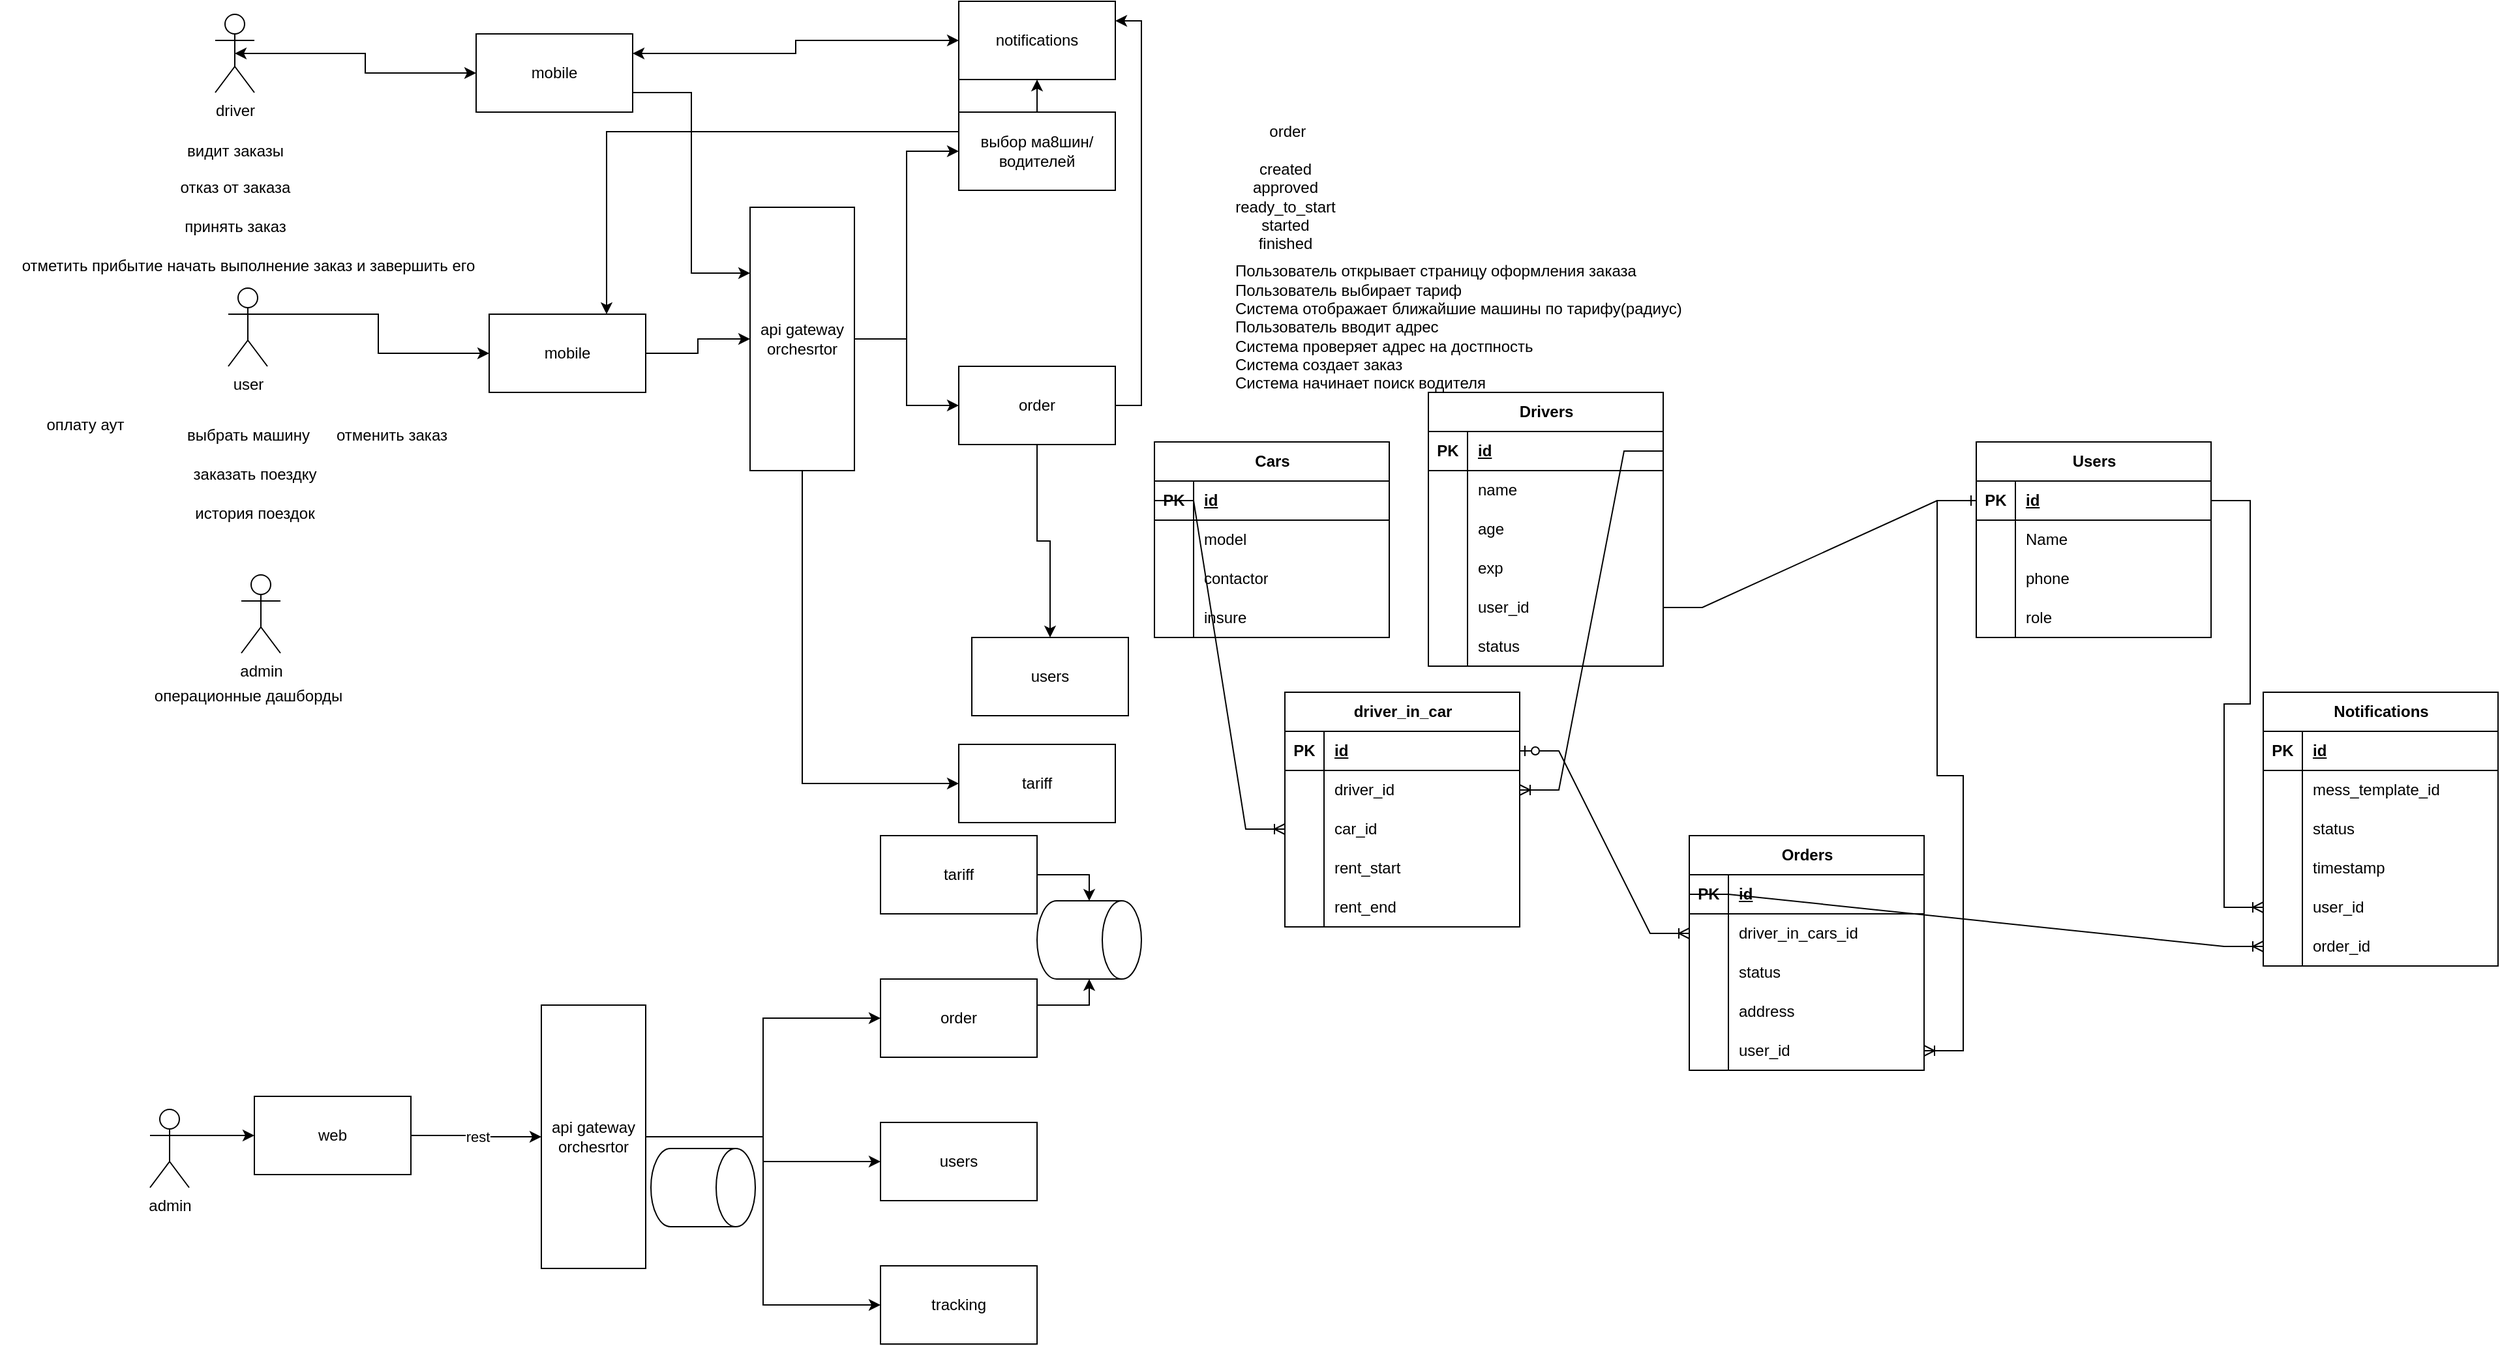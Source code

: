 <mxfile version="26.0.6">
  <diagram name="Страница — 1" id="MolkYu5fjy81O7xz9zCX">
    <mxGraphModel grid="1" page="1" gridSize="10" guides="1" tooltips="1" connect="1" arrows="1" fold="1" pageScale="1" pageWidth="827" pageHeight="1169" math="0" shadow="0">
      <root>
        <mxCell id="0" />
        <mxCell id="1" parent="0" />
        <mxCell id="kB6LMAz11hbLCkd4UMT2-1" value="driver" style="shape=umlActor;verticalLabelPosition=bottom;verticalAlign=top;html=1;outlineConnect=0;" vertex="1" parent="1">
          <mxGeometry x="70" y="10" width="30" height="60" as="geometry" />
        </mxCell>
        <mxCell id="kB6LMAz11hbLCkd4UMT2-27" style="edgeStyle=orthogonalEdgeStyle;rounded=0;orthogonalLoop=1;jettySize=auto;html=1;exitX=1;exitY=0.333;exitDx=0;exitDy=0;exitPerimeter=0;" edge="1" parent="1" source="kB6LMAz11hbLCkd4UMT2-2" target="kB6LMAz11hbLCkd4UMT2-18">
          <mxGeometry relative="1" as="geometry" />
        </mxCell>
        <mxCell id="kB6LMAz11hbLCkd4UMT2-2" value="user" style="shape=umlActor;verticalLabelPosition=bottom;verticalAlign=top;html=1;outlineConnect=0;" vertex="1" parent="1">
          <mxGeometry x="80" y="220" width="30" height="60" as="geometry" />
        </mxCell>
        <mxCell id="kB6LMAz11hbLCkd4UMT2-4" value="выбрать машину" style="text;html=1;align=center;verticalAlign=middle;resizable=0;points=[];autosize=1;strokeColor=none;fillColor=none;" vertex="1" parent="1">
          <mxGeometry x="35" y="318" width="120" height="30" as="geometry" />
        </mxCell>
        <mxCell id="kB6LMAz11hbLCkd4UMT2-5" value="заказать поездку" style="text;html=1;align=center;verticalAlign=middle;resizable=0;points=[];autosize=1;strokeColor=none;fillColor=none;" vertex="1" parent="1">
          <mxGeometry x="40" y="348" width="120" height="30" as="geometry" />
        </mxCell>
        <mxCell id="kB6LMAz11hbLCkd4UMT2-6" value="история поездок" style="text;html=1;align=center;verticalAlign=middle;resizable=0;points=[];autosize=1;strokeColor=none;fillColor=none;" vertex="1" parent="1">
          <mxGeometry x="40" y="378" width="120" height="30" as="geometry" />
        </mxCell>
        <mxCell id="kB6LMAz11hbLCkd4UMT2-7" value="оплату аут" style="text;html=1;align=center;verticalAlign=middle;resizable=0;points=[];autosize=1;strokeColor=none;fillColor=none;" vertex="1" parent="1">
          <mxGeometry x="-70" y="310" width="80" height="30" as="geometry" />
        </mxCell>
        <mxCell id="kB6LMAz11hbLCkd4UMT2-44" style="edgeStyle=orthogonalEdgeStyle;rounded=0;orthogonalLoop=1;jettySize=auto;html=1;exitX=1;exitY=0.333;exitDx=0;exitDy=0;exitPerimeter=0;entryX=0;entryY=0.5;entryDx=0;entryDy=0;" edge="1" parent="1" source="kB6LMAz11hbLCkd4UMT2-8" target="kB6LMAz11hbLCkd4UMT2-20">
          <mxGeometry relative="1" as="geometry" />
        </mxCell>
        <mxCell id="kB6LMAz11hbLCkd4UMT2-8" value="admin" style="shape=umlActor;verticalLabelPosition=bottom;verticalAlign=top;html=1;outlineConnect=0;" vertex="1" parent="1">
          <mxGeometry x="20" y="850" width="30" height="60" as="geometry" />
        </mxCell>
        <mxCell id="kB6LMAz11hbLCkd4UMT2-9" value="операционные дашборды" style="text;html=1;align=center;verticalAlign=middle;resizable=0;points=[];autosize=1;strokeColor=none;fillColor=none;" vertex="1" parent="1">
          <mxGeometry x="10" y="518" width="170" height="30" as="geometry" />
        </mxCell>
        <mxCell id="kB6LMAz11hbLCkd4UMT2-11" value="видит заказы" style="text;html=1;align=center;verticalAlign=middle;resizable=0;points=[];autosize=1;strokeColor=none;fillColor=none;" vertex="1" parent="1">
          <mxGeometry x="35" y="100" width="100" height="30" as="geometry" />
        </mxCell>
        <mxCell id="kB6LMAz11hbLCkd4UMT2-33" style="edgeStyle=orthogonalEdgeStyle;rounded=0;orthogonalLoop=1;jettySize=auto;html=1;exitX=0.5;exitY=0;exitDx=0;exitDy=0;" edge="1" parent="1" source="kB6LMAz11hbLCkd4UMT2-13" target="kB6LMAz11hbLCkd4UMT2-26">
          <mxGeometry relative="1" as="geometry" />
        </mxCell>
        <mxCell id="kB6LMAz11hbLCkd4UMT2-13" value="выбор ма8шин/ водителей" style="rounded=0;whiteSpace=wrap;html=1;" vertex="1" parent="1">
          <mxGeometry x="640" y="85" width="120" height="60" as="geometry" />
        </mxCell>
        <mxCell id="kB6LMAz11hbLCkd4UMT2-14" value="отказ от заказа" style="text;html=1;align=center;verticalAlign=middle;resizable=0;points=[];autosize=1;strokeColor=none;fillColor=none;" vertex="1" parent="1">
          <mxGeometry x="30" y="128" width="110" height="30" as="geometry" />
        </mxCell>
        <mxCell id="kB6LMAz11hbLCkd4UMT2-15" value="отменить заказ" style="text;html=1;align=center;verticalAlign=middle;resizable=0;points=[];autosize=1;strokeColor=none;fillColor=none;" vertex="1" parent="1">
          <mxGeometry x="150" y="318" width="110" height="30" as="geometry" />
        </mxCell>
        <mxCell id="kB6LMAz11hbLCkd4UMT2-16" value="принять заказ" style="text;html=1;align=center;verticalAlign=middle;resizable=0;points=[];autosize=1;strokeColor=none;fillColor=none;" vertex="1" parent="1">
          <mxGeometry x="35" y="158" width="100" height="30" as="geometry" />
        </mxCell>
        <mxCell id="kB6LMAz11hbLCkd4UMT2-17" value="отметить прибытие начать выполнение заказ и завершить его" style="text;html=1;align=center;verticalAlign=middle;resizable=0;points=[];autosize=1;strokeColor=none;fillColor=none;" vertex="1" parent="1">
          <mxGeometry x="-95" y="188" width="380" height="30" as="geometry" />
        </mxCell>
        <mxCell id="kB6LMAz11hbLCkd4UMT2-29" style="edgeStyle=orthogonalEdgeStyle;rounded=0;orthogonalLoop=1;jettySize=auto;html=1;exitX=1;exitY=0.5;exitDx=0;exitDy=0;" edge="1" parent="1" source="kB6LMAz11hbLCkd4UMT2-18" target="kB6LMAz11hbLCkd4UMT2-21">
          <mxGeometry relative="1" as="geometry" />
        </mxCell>
        <mxCell id="kB6LMAz11hbLCkd4UMT2-18" value="mobile" style="rounded=0;whiteSpace=wrap;html=1;" vertex="1" parent="1">
          <mxGeometry x="280" y="240" width="120" height="60" as="geometry" />
        </mxCell>
        <mxCell id="kB6LMAz11hbLCkd4UMT2-38" style="edgeStyle=orthogonalEdgeStyle;rounded=0;orthogonalLoop=1;jettySize=auto;html=1;exitX=1;exitY=0.75;exitDx=0;exitDy=0;entryX=0;entryY=0.25;entryDx=0;entryDy=0;" edge="1" parent="1" source="kB6LMAz11hbLCkd4UMT2-19" target="kB6LMAz11hbLCkd4UMT2-21">
          <mxGeometry relative="1" as="geometry" />
        </mxCell>
        <mxCell id="kB6LMAz11hbLCkd4UMT2-19" value="mobile" style="rounded=0;whiteSpace=wrap;html=1;" vertex="1" parent="1">
          <mxGeometry x="270" y="25" width="120" height="60" as="geometry" />
        </mxCell>
        <mxCell id="kB6LMAz11hbLCkd4UMT2-171" style="edgeStyle=orthogonalEdgeStyle;rounded=0;orthogonalLoop=1;jettySize=auto;html=1;exitX=1;exitY=0.5;exitDx=0;exitDy=0;" edge="1" parent="1" source="kB6LMAz11hbLCkd4UMT2-20" target="kB6LMAz11hbLCkd4UMT2-168">
          <mxGeometry relative="1" as="geometry" />
        </mxCell>
        <mxCell id="kB6LMAz11hbLCkd4UMT2-178" value="rest" style="edgeLabel;html=1;align=center;verticalAlign=middle;resizable=0;points=[];" connectable="0" vertex="1" parent="kB6LMAz11hbLCkd4UMT2-171">
          <mxGeometry x="0.03" relative="1" as="geometry">
            <mxPoint as="offset" />
          </mxGeometry>
        </mxCell>
        <mxCell id="kB6LMAz11hbLCkd4UMT2-20" value="web" style="rounded=0;whiteSpace=wrap;html=1;" vertex="1" parent="1">
          <mxGeometry x="100" y="840" width="120" height="60" as="geometry" />
        </mxCell>
        <mxCell id="kB6LMAz11hbLCkd4UMT2-30" style="edgeStyle=orthogonalEdgeStyle;rounded=0;orthogonalLoop=1;jettySize=auto;html=1;exitX=0.5;exitY=1;exitDx=0;exitDy=0;entryX=0;entryY=0.5;entryDx=0;entryDy=0;" edge="1" parent="1" source="kB6LMAz11hbLCkd4UMT2-21" target="kB6LMAz11hbLCkd4UMT2-28">
          <mxGeometry relative="1" as="geometry" />
        </mxCell>
        <mxCell id="kB6LMAz11hbLCkd4UMT2-31" style="edgeStyle=orthogonalEdgeStyle;rounded=0;orthogonalLoop=1;jettySize=auto;html=1;exitX=1;exitY=0.5;exitDx=0;exitDy=0;" edge="1" parent="1" source="kB6LMAz11hbLCkd4UMT2-21" target="kB6LMAz11hbLCkd4UMT2-25">
          <mxGeometry relative="1" as="geometry" />
        </mxCell>
        <mxCell id="kB6LMAz11hbLCkd4UMT2-32" style="edgeStyle=orthogonalEdgeStyle;rounded=0;orthogonalLoop=1;jettySize=auto;html=1;exitX=1;exitY=0.5;exitDx=0;exitDy=0;entryX=0;entryY=0.5;entryDx=0;entryDy=0;" edge="1" parent="1" source="kB6LMAz11hbLCkd4UMT2-21" target="kB6LMAz11hbLCkd4UMT2-13">
          <mxGeometry relative="1" as="geometry" />
        </mxCell>
        <mxCell id="kB6LMAz11hbLCkd4UMT2-21" value="api gateway&lt;div&gt;orchesrtor&lt;/div&gt;" style="rounded=0;whiteSpace=wrap;html=1;" vertex="1" parent="1">
          <mxGeometry x="480" y="158" width="80" height="202" as="geometry" />
        </mxCell>
        <mxCell id="kB6LMAz11hbLCkd4UMT2-22" value="users" style="rounded=0;whiteSpace=wrap;html=1;" vertex="1" parent="1">
          <mxGeometry x="650" y="488" width="120" height="60" as="geometry" />
        </mxCell>
        <mxCell id="kB6LMAz11hbLCkd4UMT2-40" style="edgeStyle=orthogonalEdgeStyle;rounded=0;orthogonalLoop=1;jettySize=auto;html=1;exitX=1;exitY=0.5;exitDx=0;exitDy=0;entryX=1;entryY=0.25;entryDx=0;entryDy=0;" edge="1" parent="1" source="kB6LMAz11hbLCkd4UMT2-25" target="kB6LMAz11hbLCkd4UMT2-26">
          <mxGeometry relative="1" as="geometry" />
        </mxCell>
        <mxCell id="kB6LMAz11hbLCkd4UMT2-43" style="edgeStyle=orthogonalEdgeStyle;rounded=0;orthogonalLoop=1;jettySize=auto;html=1;exitX=0.5;exitY=1;exitDx=0;exitDy=0;" edge="1" parent="1" source="kB6LMAz11hbLCkd4UMT2-25" target="kB6LMAz11hbLCkd4UMT2-22">
          <mxGeometry relative="1" as="geometry" />
        </mxCell>
        <mxCell id="kB6LMAz11hbLCkd4UMT2-25" value="order" style="rounded=0;whiteSpace=wrap;html=1;" vertex="1" parent="1">
          <mxGeometry x="640" y="280" width="120" height="60" as="geometry" />
        </mxCell>
        <mxCell id="kB6LMAz11hbLCkd4UMT2-34" style="edgeStyle=orthogonalEdgeStyle;rounded=0;orthogonalLoop=1;jettySize=auto;html=1;exitX=0;exitY=0.5;exitDx=0;exitDy=0;entryX=1;entryY=0.25;entryDx=0;entryDy=0;startArrow=classic;startFill=1;" edge="1" parent="1" source="kB6LMAz11hbLCkd4UMT2-26" target="kB6LMAz11hbLCkd4UMT2-19">
          <mxGeometry relative="1" as="geometry" />
        </mxCell>
        <mxCell id="kB6LMAz11hbLCkd4UMT2-37" style="edgeStyle=orthogonalEdgeStyle;rounded=0;orthogonalLoop=1;jettySize=auto;html=1;exitX=0;exitY=1;exitDx=0;exitDy=0;entryX=0.75;entryY=0;entryDx=0;entryDy=0;" edge="1" parent="1" source="kB6LMAz11hbLCkd4UMT2-26" target="kB6LMAz11hbLCkd4UMT2-18">
          <mxGeometry relative="1" as="geometry">
            <Array as="points">
              <mxPoint x="640" y="100" />
              <mxPoint x="370" y="100" />
            </Array>
          </mxGeometry>
        </mxCell>
        <mxCell id="kB6LMAz11hbLCkd4UMT2-26" value="notifications" style="rounded=0;whiteSpace=wrap;html=1;" vertex="1" parent="1">
          <mxGeometry x="640" width="120" height="60" as="geometry" />
        </mxCell>
        <mxCell id="kB6LMAz11hbLCkd4UMT2-28" value="tariff" style="rounded=0;whiteSpace=wrap;html=1;" vertex="1" parent="1">
          <mxGeometry x="640" y="570" width="120" height="60" as="geometry" />
        </mxCell>
        <mxCell id="kB6LMAz11hbLCkd4UMT2-35" style="edgeStyle=orthogonalEdgeStyle;rounded=0;orthogonalLoop=1;jettySize=auto;html=1;exitX=0;exitY=0.5;exitDx=0;exitDy=0;entryX=0.5;entryY=0.5;entryDx=0;entryDy=0;entryPerimeter=0;startArrow=classic;startFill=1;" edge="1" parent="1" source="kB6LMAz11hbLCkd4UMT2-19" target="kB6LMAz11hbLCkd4UMT2-1">
          <mxGeometry relative="1" as="geometry" />
        </mxCell>
        <mxCell id="kB6LMAz11hbLCkd4UMT2-41" value="&amp;nbsp;order&lt;div&gt;&lt;br&gt;&lt;/div&gt;&lt;div&gt;created&lt;/div&gt;&lt;div&gt;approved&lt;/div&gt;&lt;div&gt;ready_to_start&lt;/div&gt;&lt;div&gt;started&lt;/div&gt;&lt;div&gt;finished&lt;/div&gt;" style="text;html=1;align=center;verticalAlign=middle;resizable=0;points=[];autosize=1;strokeColor=none;fillColor=none;" vertex="1" parent="1">
          <mxGeometry x="840" y="88" width="100" height="110" as="geometry" />
        </mxCell>
        <mxCell id="kB6LMAz11hbLCkd4UMT2-45" value="Пользователь открывает страницу оформления заказа&lt;div&gt;Пользователь выбирает тариф&lt;/div&gt;&lt;div&gt;Система отображает ближайшие машины по тарифу(радиус)&lt;/div&gt;&lt;div&gt;Пользователь вводит адрес&lt;/div&gt;&lt;div&gt;Система проверяет адрес на достпность&lt;/div&gt;&lt;div&gt;Система создает заказ&lt;/div&gt;&lt;div&gt;Система начинает поиск водителя&lt;/div&gt;" style="text;html=1;align=left;verticalAlign=middle;resizable=0;points=[];autosize=1;strokeColor=none;fillColor=none;" vertex="1" parent="1">
          <mxGeometry x="850" y="195" width="370" height="110" as="geometry" />
        </mxCell>
        <mxCell id="kB6LMAz11hbLCkd4UMT2-48" value="Drivers" style="shape=table;startSize=30;container=1;collapsible=1;childLayout=tableLayout;fixedRows=1;rowLines=0;fontStyle=1;align=center;resizeLast=1;html=1;" vertex="1" parent="1">
          <mxGeometry x="1000" y="300" width="180" height="210" as="geometry" />
        </mxCell>
        <mxCell id="kB6LMAz11hbLCkd4UMT2-49" value="" style="shape=tableRow;horizontal=0;startSize=0;swimlaneHead=0;swimlaneBody=0;fillColor=none;collapsible=0;dropTarget=0;points=[[0,0.5],[1,0.5]];portConstraint=eastwest;top=0;left=0;right=0;bottom=1;" vertex="1" parent="kB6LMAz11hbLCkd4UMT2-48">
          <mxGeometry y="30" width="180" height="30" as="geometry" />
        </mxCell>
        <mxCell id="kB6LMAz11hbLCkd4UMT2-50" value="PK" style="shape=partialRectangle;connectable=0;fillColor=none;top=0;left=0;bottom=0;right=0;fontStyle=1;overflow=hidden;whiteSpace=wrap;html=1;" vertex="1" parent="kB6LMAz11hbLCkd4UMT2-49">
          <mxGeometry width="30" height="30" as="geometry">
            <mxRectangle width="30" height="30" as="alternateBounds" />
          </mxGeometry>
        </mxCell>
        <mxCell id="kB6LMAz11hbLCkd4UMT2-51" value="id" style="shape=partialRectangle;connectable=0;fillColor=none;top=0;left=0;bottom=0;right=0;align=left;spacingLeft=6;fontStyle=5;overflow=hidden;whiteSpace=wrap;html=1;" vertex="1" parent="kB6LMAz11hbLCkd4UMT2-49">
          <mxGeometry x="30" width="150" height="30" as="geometry">
            <mxRectangle width="150" height="30" as="alternateBounds" />
          </mxGeometry>
        </mxCell>
        <mxCell id="kB6LMAz11hbLCkd4UMT2-52" value="" style="shape=tableRow;horizontal=0;startSize=0;swimlaneHead=0;swimlaneBody=0;fillColor=none;collapsible=0;dropTarget=0;points=[[0,0.5],[1,0.5]];portConstraint=eastwest;top=0;left=0;right=0;bottom=0;" vertex="1" parent="kB6LMAz11hbLCkd4UMT2-48">
          <mxGeometry y="60" width="180" height="30" as="geometry" />
        </mxCell>
        <mxCell id="kB6LMAz11hbLCkd4UMT2-53" value="" style="shape=partialRectangle;connectable=0;fillColor=none;top=0;left=0;bottom=0;right=0;editable=1;overflow=hidden;whiteSpace=wrap;html=1;" vertex="1" parent="kB6LMAz11hbLCkd4UMT2-52">
          <mxGeometry width="30" height="30" as="geometry">
            <mxRectangle width="30" height="30" as="alternateBounds" />
          </mxGeometry>
        </mxCell>
        <mxCell id="kB6LMAz11hbLCkd4UMT2-54" value="name" style="shape=partialRectangle;connectable=0;fillColor=none;top=0;left=0;bottom=0;right=0;align=left;spacingLeft=6;overflow=hidden;whiteSpace=wrap;html=1;" vertex="1" parent="kB6LMAz11hbLCkd4UMT2-52">
          <mxGeometry x="30" width="150" height="30" as="geometry">
            <mxRectangle width="150" height="30" as="alternateBounds" />
          </mxGeometry>
        </mxCell>
        <mxCell id="kB6LMAz11hbLCkd4UMT2-55" value="" style="shape=tableRow;horizontal=0;startSize=0;swimlaneHead=0;swimlaneBody=0;fillColor=none;collapsible=0;dropTarget=0;points=[[0,0.5],[1,0.5]];portConstraint=eastwest;top=0;left=0;right=0;bottom=0;" vertex="1" parent="kB6LMAz11hbLCkd4UMT2-48">
          <mxGeometry y="90" width="180" height="30" as="geometry" />
        </mxCell>
        <mxCell id="kB6LMAz11hbLCkd4UMT2-56" value="" style="shape=partialRectangle;connectable=0;fillColor=none;top=0;left=0;bottom=0;right=0;editable=1;overflow=hidden;whiteSpace=wrap;html=1;" vertex="1" parent="kB6LMAz11hbLCkd4UMT2-55">
          <mxGeometry width="30" height="30" as="geometry">
            <mxRectangle width="30" height="30" as="alternateBounds" />
          </mxGeometry>
        </mxCell>
        <mxCell id="kB6LMAz11hbLCkd4UMT2-57" value="age" style="shape=partialRectangle;connectable=0;fillColor=none;top=0;left=0;bottom=0;right=0;align=left;spacingLeft=6;overflow=hidden;whiteSpace=wrap;html=1;" vertex="1" parent="kB6LMAz11hbLCkd4UMT2-55">
          <mxGeometry x="30" width="150" height="30" as="geometry">
            <mxRectangle width="150" height="30" as="alternateBounds" />
          </mxGeometry>
        </mxCell>
        <mxCell id="kB6LMAz11hbLCkd4UMT2-58" value="" style="shape=tableRow;horizontal=0;startSize=0;swimlaneHead=0;swimlaneBody=0;fillColor=none;collapsible=0;dropTarget=0;points=[[0,0.5],[1,0.5]];portConstraint=eastwest;top=0;left=0;right=0;bottom=0;" vertex="1" parent="kB6LMAz11hbLCkd4UMT2-48">
          <mxGeometry y="120" width="180" height="30" as="geometry" />
        </mxCell>
        <mxCell id="kB6LMAz11hbLCkd4UMT2-59" value="" style="shape=partialRectangle;connectable=0;fillColor=none;top=0;left=0;bottom=0;right=0;editable=1;overflow=hidden;whiteSpace=wrap;html=1;" vertex="1" parent="kB6LMAz11hbLCkd4UMT2-58">
          <mxGeometry width="30" height="30" as="geometry">
            <mxRectangle width="30" height="30" as="alternateBounds" />
          </mxGeometry>
        </mxCell>
        <mxCell id="kB6LMAz11hbLCkd4UMT2-60" value="exp" style="shape=partialRectangle;connectable=0;fillColor=none;top=0;left=0;bottom=0;right=0;align=left;spacingLeft=6;overflow=hidden;whiteSpace=wrap;html=1;" vertex="1" parent="kB6LMAz11hbLCkd4UMT2-58">
          <mxGeometry x="30" width="150" height="30" as="geometry">
            <mxRectangle width="150" height="30" as="alternateBounds" />
          </mxGeometry>
        </mxCell>
        <mxCell id="kB6LMAz11hbLCkd4UMT2-158" value="" style="shape=tableRow;horizontal=0;startSize=0;swimlaneHead=0;swimlaneBody=0;fillColor=none;collapsible=0;dropTarget=0;points=[[0,0.5],[1,0.5]];portConstraint=eastwest;top=0;left=0;right=0;bottom=0;" vertex="1" parent="kB6LMAz11hbLCkd4UMT2-48">
          <mxGeometry y="150" width="180" height="30" as="geometry" />
        </mxCell>
        <mxCell id="kB6LMAz11hbLCkd4UMT2-159" value="" style="shape=partialRectangle;connectable=0;fillColor=none;top=0;left=0;bottom=0;right=0;editable=1;overflow=hidden;whiteSpace=wrap;html=1;" vertex="1" parent="kB6LMAz11hbLCkd4UMT2-158">
          <mxGeometry width="30" height="30" as="geometry">
            <mxRectangle width="30" height="30" as="alternateBounds" />
          </mxGeometry>
        </mxCell>
        <mxCell id="kB6LMAz11hbLCkd4UMT2-160" value="user_id" style="shape=partialRectangle;connectable=0;fillColor=none;top=0;left=0;bottom=0;right=0;align=left;spacingLeft=6;overflow=hidden;whiteSpace=wrap;html=1;" vertex="1" parent="kB6LMAz11hbLCkd4UMT2-158">
          <mxGeometry x="30" width="150" height="30" as="geometry">
            <mxRectangle width="150" height="30" as="alternateBounds" />
          </mxGeometry>
        </mxCell>
        <mxCell id="kB6LMAz11hbLCkd4UMT2-163" value="" style="shape=tableRow;horizontal=0;startSize=0;swimlaneHead=0;swimlaneBody=0;fillColor=none;collapsible=0;dropTarget=0;points=[[0,0.5],[1,0.5]];portConstraint=eastwest;top=0;left=0;right=0;bottom=0;" vertex="1" parent="kB6LMAz11hbLCkd4UMT2-48">
          <mxGeometry y="180" width="180" height="30" as="geometry" />
        </mxCell>
        <mxCell id="kB6LMAz11hbLCkd4UMT2-164" value="" style="shape=partialRectangle;connectable=0;fillColor=none;top=0;left=0;bottom=0;right=0;editable=1;overflow=hidden;whiteSpace=wrap;html=1;" vertex="1" parent="kB6LMAz11hbLCkd4UMT2-163">
          <mxGeometry width="30" height="30" as="geometry">
            <mxRectangle width="30" height="30" as="alternateBounds" />
          </mxGeometry>
        </mxCell>
        <mxCell id="kB6LMAz11hbLCkd4UMT2-165" value="status" style="shape=partialRectangle;connectable=0;fillColor=none;top=0;left=0;bottom=0;right=0;align=left;spacingLeft=6;overflow=hidden;whiteSpace=wrap;html=1;" vertex="1" parent="kB6LMAz11hbLCkd4UMT2-163">
          <mxGeometry x="30" width="150" height="30" as="geometry">
            <mxRectangle width="150" height="30" as="alternateBounds" />
          </mxGeometry>
        </mxCell>
        <mxCell id="kB6LMAz11hbLCkd4UMT2-61" value="Orders" style="shape=table;startSize=30;container=1;collapsible=1;childLayout=tableLayout;fixedRows=1;rowLines=0;fontStyle=1;align=center;resizeLast=1;html=1;" vertex="1" parent="1">
          <mxGeometry x="1200" y="640" width="180" height="180" as="geometry" />
        </mxCell>
        <mxCell id="kB6LMAz11hbLCkd4UMT2-62" value="" style="shape=tableRow;horizontal=0;startSize=0;swimlaneHead=0;swimlaneBody=0;fillColor=none;collapsible=0;dropTarget=0;points=[[0,0.5],[1,0.5]];portConstraint=eastwest;top=0;left=0;right=0;bottom=1;" vertex="1" parent="kB6LMAz11hbLCkd4UMT2-61">
          <mxGeometry y="30" width="180" height="30" as="geometry" />
        </mxCell>
        <mxCell id="kB6LMAz11hbLCkd4UMT2-63" value="PK" style="shape=partialRectangle;connectable=0;fillColor=none;top=0;left=0;bottom=0;right=0;fontStyle=1;overflow=hidden;whiteSpace=wrap;html=1;" vertex="1" parent="kB6LMAz11hbLCkd4UMT2-62">
          <mxGeometry width="30" height="30" as="geometry">
            <mxRectangle width="30" height="30" as="alternateBounds" />
          </mxGeometry>
        </mxCell>
        <mxCell id="kB6LMAz11hbLCkd4UMT2-64" value="id" style="shape=partialRectangle;connectable=0;fillColor=none;top=0;left=0;bottom=0;right=0;align=left;spacingLeft=6;fontStyle=5;overflow=hidden;whiteSpace=wrap;html=1;" vertex="1" parent="kB6LMAz11hbLCkd4UMT2-62">
          <mxGeometry x="30" width="150" height="30" as="geometry">
            <mxRectangle width="150" height="30" as="alternateBounds" />
          </mxGeometry>
        </mxCell>
        <mxCell id="kB6LMAz11hbLCkd4UMT2-65" value="" style="shape=tableRow;horizontal=0;startSize=0;swimlaneHead=0;swimlaneBody=0;fillColor=none;collapsible=0;dropTarget=0;points=[[0,0.5],[1,0.5]];portConstraint=eastwest;top=0;left=0;right=0;bottom=0;" vertex="1" parent="kB6LMAz11hbLCkd4UMT2-61">
          <mxGeometry y="60" width="180" height="30" as="geometry" />
        </mxCell>
        <mxCell id="kB6LMAz11hbLCkd4UMT2-66" value="" style="shape=partialRectangle;connectable=0;fillColor=none;top=0;left=0;bottom=0;right=0;editable=1;overflow=hidden;whiteSpace=wrap;html=1;" vertex="1" parent="kB6LMAz11hbLCkd4UMT2-65">
          <mxGeometry width="30" height="30" as="geometry">
            <mxRectangle width="30" height="30" as="alternateBounds" />
          </mxGeometry>
        </mxCell>
        <mxCell id="kB6LMAz11hbLCkd4UMT2-67" value="driver_in_cars_id" style="shape=partialRectangle;connectable=0;fillColor=none;top=0;left=0;bottom=0;right=0;align=left;spacingLeft=6;overflow=hidden;whiteSpace=wrap;html=1;" vertex="1" parent="kB6LMAz11hbLCkd4UMT2-65">
          <mxGeometry x="30" width="150" height="30" as="geometry">
            <mxRectangle width="150" height="30" as="alternateBounds" />
          </mxGeometry>
        </mxCell>
        <mxCell id="kB6LMAz11hbLCkd4UMT2-68" value="" style="shape=tableRow;horizontal=0;startSize=0;swimlaneHead=0;swimlaneBody=0;fillColor=none;collapsible=0;dropTarget=0;points=[[0,0.5],[1,0.5]];portConstraint=eastwest;top=0;left=0;right=0;bottom=0;" vertex="1" parent="kB6LMAz11hbLCkd4UMT2-61">
          <mxGeometry y="90" width="180" height="30" as="geometry" />
        </mxCell>
        <mxCell id="kB6LMAz11hbLCkd4UMT2-69" value="" style="shape=partialRectangle;connectable=0;fillColor=none;top=0;left=0;bottom=0;right=0;editable=1;overflow=hidden;whiteSpace=wrap;html=1;" vertex="1" parent="kB6LMAz11hbLCkd4UMT2-68">
          <mxGeometry width="30" height="30" as="geometry">
            <mxRectangle width="30" height="30" as="alternateBounds" />
          </mxGeometry>
        </mxCell>
        <mxCell id="kB6LMAz11hbLCkd4UMT2-70" value="status" style="shape=partialRectangle;connectable=0;fillColor=none;top=0;left=0;bottom=0;right=0;align=left;spacingLeft=6;overflow=hidden;whiteSpace=wrap;html=1;" vertex="1" parent="kB6LMAz11hbLCkd4UMT2-68">
          <mxGeometry x="30" width="150" height="30" as="geometry">
            <mxRectangle width="150" height="30" as="alternateBounds" />
          </mxGeometry>
        </mxCell>
        <mxCell id="kB6LMAz11hbLCkd4UMT2-71" value="" style="shape=tableRow;horizontal=0;startSize=0;swimlaneHead=0;swimlaneBody=0;fillColor=none;collapsible=0;dropTarget=0;points=[[0,0.5],[1,0.5]];portConstraint=eastwest;top=0;left=0;right=0;bottom=0;" vertex="1" parent="kB6LMAz11hbLCkd4UMT2-61">
          <mxGeometry y="120" width="180" height="30" as="geometry" />
        </mxCell>
        <mxCell id="kB6LMAz11hbLCkd4UMT2-72" value="" style="shape=partialRectangle;connectable=0;fillColor=none;top=0;left=0;bottom=0;right=0;editable=1;overflow=hidden;whiteSpace=wrap;html=1;" vertex="1" parent="kB6LMAz11hbLCkd4UMT2-71">
          <mxGeometry width="30" height="30" as="geometry">
            <mxRectangle width="30" height="30" as="alternateBounds" />
          </mxGeometry>
        </mxCell>
        <mxCell id="kB6LMAz11hbLCkd4UMT2-73" value="address" style="shape=partialRectangle;connectable=0;fillColor=none;top=0;left=0;bottom=0;right=0;align=left;spacingLeft=6;overflow=hidden;whiteSpace=wrap;html=1;" vertex="1" parent="kB6LMAz11hbLCkd4UMT2-71">
          <mxGeometry x="30" width="150" height="30" as="geometry">
            <mxRectangle width="150" height="30" as="alternateBounds" />
          </mxGeometry>
        </mxCell>
        <mxCell id="kB6LMAz11hbLCkd4UMT2-145" value="" style="shape=tableRow;horizontal=0;startSize=0;swimlaneHead=0;swimlaneBody=0;fillColor=none;collapsible=0;dropTarget=0;points=[[0,0.5],[1,0.5]];portConstraint=eastwest;top=0;left=0;right=0;bottom=0;" vertex="1" parent="kB6LMAz11hbLCkd4UMT2-61">
          <mxGeometry y="150" width="180" height="30" as="geometry" />
        </mxCell>
        <mxCell id="kB6LMAz11hbLCkd4UMT2-146" value="" style="shape=partialRectangle;connectable=0;fillColor=none;top=0;left=0;bottom=0;right=0;editable=1;overflow=hidden;whiteSpace=wrap;html=1;" vertex="1" parent="kB6LMAz11hbLCkd4UMT2-145">
          <mxGeometry width="30" height="30" as="geometry">
            <mxRectangle width="30" height="30" as="alternateBounds" />
          </mxGeometry>
        </mxCell>
        <mxCell id="kB6LMAz11hbLCkd4UMT2-147" value="user_id" style="shape=partialRectangle;connectable=0;fillColor=none;top=0;left=0;bottom=0;right=0;align=left;spacingLeft=6;overflow=hidden;whiteSpace=wrap;html=1;" vertex="1" parent="kB6LMAz11hbLCkd4UMT2-145">
          <mxGeometry x="30" width="150" height="30" as="geometry">
            <mxRectangle width="150" height="30" as="alternateBounds" />
          </mxGeometry>
        </mxCell>
        <mxCell id="kB6LMAz11hbLCkd4UMT2-74" value="Cars" style="shape=table;startSize=30;container=1;collapsible=1;childLayout=tableLayout;fixedRows=1;rowLines=0;fontStyle=1;align=center;resizeLast=1;html=1;" vertex="1" parent="1">
          <mxGeometry x="790" y="338" width="180" height="150" as="geometry" />
        </mxCell>
        <mxCell id="kB6LMAz11hbLCkd4UMT2-75" value="" style="shape=tableRow;horizontal=0;startSize=0;swimlaneHead=0;swimlaneBody=0;fillColor=none;collapsible=0;dropTarget=0;points=[[0,0.5],[1,0.5]];portConstraint=eastwest;top=0;left=0;right=0;bottom=1;" vertex="1" parent="kB6LMAz11hbLCkd4UMT2-74">
          <mxGeometry y="30" width="180" height="30" as="geometry" />
        </mxCell>
        <mxCell id="kB6LMAz11hbLCkd4UMT2-76" value="PK" style="shape=partialRectangle;connectable=0;fillColor=none;top=0;left=0;bottom=0;right=0;fontStyle=1;overflow=hidden;whiteSpace=wrap;html=1;" vertex="1" parent="kB6LMAz11hbLCkd4UMT2-75">
          <mxGeometry width="30" height="30" as="geometry">
            <mxRectangle width="30" height="30" as="alternateBounds" />
          </mxGeometry>
        </mxCell>
        <mxCell id="kB6LMAz11hbLCkd4UMT2-77" value="id" style="shape=partialRectangle;connectable=0;fillColor=none;top=0;left=0;bottom=0;right=0;align=left;spacingLeft=6;fontStyle=5;overflow=hidden;whiteSpace=wrap;html=1;" vertex="1" parent="kB6LMAz11hbLCkd4UMT2-75">
          <mxGeometry x="30" width="150" height="30" as="geometry">
            <mxRectangle width="150" height="30" as="alternateBounds" />
          </mxGeometry>
        </mxCell>
        <mxCell id="kB6LMAz11hbLCkd4UMT2-78" value="" style="shape=tableRow;horizontal=0;startSize=0;swimlaneHead=0;swimlaneBody=0;fillColor=none;collapsible=0;dropTarget=0;points=[[0,0.5],[1,0.5]];portConstraint=eastwest;top=0;left=0;right=0;bottom=0;" vertex="1" parent="kB6LMAz11hbLCkd4UMT2-74">
          <mxGeometry y="60" width="180" height="30" as="geometry" />
        </mxCell>
        <mxCell id="kB6LMAz11hbLCkd4UMT2-79" value="" style="shape=partialRectangle;connectable=0;fillColor=none;top=0;left=0;bottom=0;right=0;editable=1;overflow=hidden;whiteSpace=wrap;html=1;" vertex="1" parent="kB6LMAz11hbLCkd4UMT2-78">
          <mxGeometry width="30" height="30" as="geometry">
            <mxRectangle width="30" height="30" as="alternateBounds" />
          </mxGeometry>
        </mxCell>
        <mxCell id="kB6LMAz11hbLCkd4UMT2-80" value="model" style="shape=partialRectangle;connectable=0;fillColor=none;top=0;left=0;bottom=0;right=0;align=left;spacingLeft=6;overflow=hidden;whiteSpace=wrap;html=1;" vertex="1" parent="kB6LMAz11hbLCkd4UMT2-78">
          <mxGeometry x="30" width="150" height="30" as="geometry">
            <mxRectangle width="150" height="30" as="alternateBounds" />
          </mxGeometry>
        </mxCell>
        <mxCell id="kB6LMAz11hbLCkd4UMT2-81" value="" style="shape=tableRow;horizontal=0;startSize=0;swimlaneHead=0;swimlaneBody=0;fillColor=none;collapsible=0;dropTarget=0;points=[[0,0.5],[1,0.5]];portConstraint=eastwest;top=0;left=0;right=0;bottom=0;" vertex="1" parent="kB6LMAz11hbLCkd4UMT2-74">
          <mxGeometry y="90" width="180" height="30" as="geometry" />
        </mxCell>
        <mxCell id="kB6LMAz11hbLCkd4UMT2-82" value="" style="shape=partialRectangle;connectable=0;fillColor=none;top=0;left=0;bottom=0;right=0;editable=1;overflow=hidden;whiteSpace=wrap;html=1;" vertex="1" parent="kB6LMAz11hbLCkd4UMT2-81">
          <mxGeometry width="30" height="30" as="geometry">
            <mxRectangle width="30" height="30" as="alternateBounds" />
          </mxGeometry>
        </mxCell>
        <mxCell id="kB6LMAz11hbLCkd4UMT2-83" value="contactor" style="shape=partialRectangle;connectable=0;fillColor=none;top=0;left=0;bottom=0;right=0;align=left;spacingLeft=6;overflow=hidden;whiteSpace=wrap;html=1;" vertex="1" parent="kB6LMAz11hbLCkd4UMT2-81">
          <mxGeometry x="30" width="150" height="30" as="geometry">
            <mxRectangle width="150" height="30" as="alternateBounds" />
          </mxGeometry>
        </mxCell>
        <mxCell id="kB6LMAz11hbLCkd4UMT2-84" value="" style="shape=tableRow;horizontal=0;startSize=0;swimlaneHead=0;swimlaneBody=0;fillColor=none;collapsible=0;dropTarget=0;points=[[0,0.5],[1,0.5]];portConstraint=eastwest;top=0;left=0;right=0;bottom=0;" vertex="1" parent="kB6LMAz11hbLCkd4UMT2-74">
          <mxGeometry y="120" width="180" height="30" as="geometry" />
        </mxCell>
        <mxCell id="kB6LMAz11hbLCkd4UMT2-85" value="" style="shape=partialRectangle;connectable=0;fillColor=none;top=0;left=0;bottom=0;right=0;editable=1;overflow=hidden;whiteSpace=wrap;html=1;" vertex="1" parent="kB6LMAz11hbLCkd4UMT2-84">
          <mxGeometry width="30" height="30" as="geometry">
            <mxRectangle width="30" height="30" as="alternateBounds" />
          </mxGeometry>
        </mxCell>
        <mxCell id="kB6LMAz11hbLCkd4UMT2-86" value="insure" style="shape=partialRectangle;connectable=0;fillColor=none;top=0;left=0;bottom=0;right=0;align=left;spacingLeft=6;overflow=hidden;whiteSpace=wrap;html=1;" vertex="1" parent="kB6LMAz11hbLCkd4UMT2-84">
          <mxGeometry x="30" width="150" height="30" as="geometry">
            <mxRectangle width="150" height="30" as="alternateBounds" />
          </mxGeometry>
        </mxCell>
        <mxCell id="kB6LMAz11hbLCkd4UMT2-87" value="Notifications" style="shape=table;startSize=30;container=1;collapsible=1;childLayout=tableLayout;fixedRows=1;rowLines=0;fontStyle=1;align=center;resizeLast=1;html=1;" vertex="1" parent="1">
          <mxGeometry x="1640" y="530" width="180" height="210" as="geometry" />
        </mxCell>
        <mxCell id="kB6LMAz11hbLCkd4UMT2-88" value="" style="shape=tableRow;horizontal=0;startSize=0;swimlaneHead=0;swimlaneBody=0;fillColor=none;collapsible=0;dropTarget=0;points=[[0,0.5],[1,0.5]];portConstraint=eastwest;top=0;left=0;right=0;bottom=1;" vertex="1" parent="kB6LMAz11hbLCkd4UMT2-87">
          <mxGeometry y="30" width="180" height="30" as="geometry" />
        </mxCell>
        <mxCell id="kB6LMAz11hbLCkd4UMT2-89" value="PK" style="shape=partialRectangle;connectable=0;fillColor=none;top=0;left=0;bottom=0;right=0;fontStyle=1;overflow=hidden;whiteSpace=wrap;html=1;" vertex="1" parent="kB6LMAz11hbLCkd4UMT2-88">
          <mxGeometry width="30" height="30" as="geometry">
            <mxRectangle width="30" height="30" as="alternateBounds" />
          </mxGeometry>
        </mxCell>
        <mxCell id="kB6LMAz11hbLCkd4UMT2-90" value="id" style="shape=partialRectangle;connectable=0;fillColor=none;top=0;left=0;bottom=0;right=0;align=left;spacingLeft=6;fontStyle=5;overflow=hidden;whiteSpace=wrap;html=1;" vertex="1" parent="kB6LMAz11hbLCkd4UMT2-88">
          <mxGeometry x="30" width="150" height="30" as="geometry">
            <mxRectangle width="150" height="30" as="alternateBounds" />
          </mxGeometry>
        </mxCell>
        <mxCell id="kB6LMAz11hbLCkd4UMT2-91" value="" style="shape=tableRow;horizontal=0;startSize=0;swimlaneHead=0;swimlaneBody=0;fillColor=none;collapsible=0;dropTarget=0;points=[[0,0.5],[1,0.5]];portConstraint=eastwest;top=0;left=0;right=0;bottom=0;" vertex="1" parent="kB6LMAz11hbLCkd4UMT2-87">
          <mxGeometry y="60" width="180" height="30" as="geometry" />
        </mxCell>
        <mxCell id="kB6LMAz11hbLCkd4UMT2-92" value="" style="shape=partialRectangle;connectable=0;fillColor=none;top=0;left=0;bottom=0;right=0;editable=1;overflow=hidden;whiteSpace=wrap;html=1;" vertex="1" parent="kB6LMAz11hbLCkd4UMT2-91">
          <mxGeometry width="30" height="30" as="geometry">
            <mxRectangle width="30" height="30" as="alternateBounds" />
          </mxGeometry>
        </mxCell>
        <mxCell id="kB6LMAz11hbLCkd4UMT2-93" value="mess_template_id" style="shape=partialRectangle;connectable=0;fillColor=none;top=0;left=0;bottom=0;right=0;align=left;spacingLeft=6;overflow=hidden;whiteSpace=wrap;html=1;" vertex="1" parent="kB6LMAz11hbLCkd4UMT2-91">
          <mxGeometry x="30" width="150" height="30" as="geometry">
            <mxRectangle width="150" height="30" as="alternateBounds" />
          </mxGeometry>
        </mxCell>
        <mxCell id="kB6LMAz11hbLCkd4UMT2-94" value="" style="shape=tableRow;horizontal=0;startSize=0;swimlaneHead=0;swimlaneBody=0;fillColor=none;collapsible=0;dropTarget=0;points=[[0,0.5],[1,0.5]];portConstraint=eastwest;top=0;left=0;right=0;bottom=0;" vertex="1" parent="kB6LMAz11hbLCkd4UMT2-87">
          <mxGeometry y="90" width="180" height="30" as="geometry" />
        </mxCell>
        <mxCell id="kB6LMAz11hbLCkd4UMT2-95" value="" style="shape=partialRectangle;connectable=0;fillColor=none;top=0;left=0;bottom=0;right=0;editable=1;overflow=hidden;whiteSpace=wrap;html=1;" vertex="1" parent="kB6LMAz11hbLCkd4UMT2-94">
          <mxGeometry width="30" height="30" as="geometry">
            <mxRectangle width="30" height="30" as="alternateBounds" />
          </mxGeometry>
        </mxCell>
        <mxCell id="kB6LMAz11hbLCkd4UMT2-96" value="status" style="shape=partialRectangle;connectable=0;fillColor=none;top=0;left=0;bottom=0;right=0;align=left;spacingLeft=6;overflow=hidden;whiteSpace=wrap;html=1;" vertex="1" parent="kB6LMAz11hbLCkd4UMT2-94">
          <mxGeometry x="30" width="150" height="30" as="geometry">
            <mxRectangle width="150" height="30" as="alternateBounds" />
          </mxGeometry>
        </mxCell>
        <mxCell id="kB6LMAz11hbLCkd4UMT2-97" value="" style="shape=tableRow;horizontal=0;startSize=0;swimlaneHead=0;swimlaneBody=0;fillColor=none;collapsible=0;dropTarget=0;points=[[0,0.5],[1,0.5]];portConstraint=eastwest;top=0;left=0;right=0;bottom=0;" vertex="1" parent="kB6LMAz11hbLCkd4UMT2-87">
          <mxGeometry y="120" width="180" height="30" as="geometry" />
        </mxCell>
        <mxCell id="kB6LMAz11hbLCkd4UMT2-98" value="" style="shape=partialRectangle;connectable=0;fillColor=none;top=0;left=0;bottom=0;right=0;editable=1;overflow=hidden;whiteSpace=wrap;html=1;" vertex="1" parent="kB6LMAz11hbLCkd4UMT2-97">
          <mxGeometry width="30" height="30" as="geometry">
            <mxRectangle width="30" height="30" as="alternateBounds" />
          </mxGeometry>
        </mxCell>
        <mxCell id="kB6LMAz11hbLCkd4UMT2-99" value="timestamp" style="shape=partialRectangle;connectable=0;fillColor=none;top=0;left=0;bottom=0;right=0;align=left;spacingLeft=6;overflow=hidden;whiteSpace=wrap;html=1;" vertex="1" parent="kB6LMAz11hbLCkd4UMT2-97">
          <mxGeometry x="30" width="150" height="30" as="geometry">
            <mxRectangle width="150" height="30" as="alternateBounds" />
          </mxGeometry>
        </mxCell>
        <mxCell id="kB6LMAz11hbLCkd4UMT2-148" value="" style="shape=tableRow;horizontal=0;startSize=0;swimlaneHead=0;swimlaneBody=0;fillColor=none;collapsible=0;dropTarget=0;points=[[0,0.5],[1,0.5]];portConstraint=eastwest;top=0;left=0;right=0;bottom=0;" vertex="1" parent="kB6LMAz11hbLCkd4UMT2-87">
          <mxGeometry y="150" width="180" height="30" as="geometry" />
        </mxCell>
        <mxCell id="kB6LMAz11hbLCkd4UMT2-149" value="" style="shape=partialRectangle;connectable=0;fillColor=none;top=0;left=0;bottom=0;right=0;editable=1;overflow=hidden;whiteSpace=wrap;html=1;" vertex="1" parent="kB6LMAz11hbLCkd4UMT2-148">
          <mxGeometry width="30" height="30" as="geometry">
            <mxRectangle width="30" height="30" as="alternateBounds" />
          </mxGeometry>
        </mxCell>
        <mxCell id="kB6LMAz11hbLCkd4UMT2-150" value="user_id" style="shape=partialRectangle;connectable=0;fillColor=none;top=0;left=0;bottom=0;right=0;align=left;spacingLeft=6;overflow=hidden;whiteSpace=wrap;html=1;" vertex="1" parent="kB6LMAz11hbLCkd4UMT2-148">
          <mxGeometry x="30" width="150" height="30" as="geometry">
            <mxRectangle width="150" height="30" as="alternateBounds" />
          </mxGeometry>
        </mxCell>
        <mxCell id="kB6LMAz11hbLCkd4UMT2-151" value="" style="shape=tableRow;horizontal=0;startSize=0;swimlaneHead=0;swimlaneBody=0;fillColor=none;collapsible=0;dropTarget=0;points=[[0,0.5],[1,0.5]];portConstraint=eastwest;top=0;left=0;right=0;bottom=0;" vertex="1" parent="kB6LMAz11hbLCkd4UMT2-87">
          <mxGeometry y="180" width="180" height="30" as="geometry" />
        </mxCell>
        <mxCell id="kB6LMAz11hbLCkd4UMT2-152" value="" style="shape=partialRectangle;connectable=0;fillColor=none;top=0;left=0;bottom=0;right=0;editable=1;overflow=hidden;whiteSpace=wrap;html=1;" vertex="1" parent="kB6LMAz11hbLCkd4UMT2-151">
          <mxGeometry width="30" height="30" as="geometry">
            <mxRectangle width="30" height="30" as="alternateBounds" />
          </mxGeometry>
        </mxCell>
        <mxCell id="kB6LMAz11hbLCkd4UMT2-153" value="order_id" style="shape=partialRectangle;connectable=0;fillColor=none;top=0;left=0;bottom=0;right=0;align=left;spacingLeft=6;overflow=hidden;whiteSpace=wrap;html=1;" vertex="1" parent="kB6LMAz11hbLCkd4UMT2-151">
          <mxGeometry x="30" width="150" height="30" as="geometry">
            <mxRectangle width="150" height="30" as="alternateBounds" />
          </mxGeometry>
        </mxCell>
        <mxCell id="kB6LMAz11hbLCkd4UMT2-113" value="driver_in_car" style="shape=table;startSize=30;container=1;collapsible=1;childLayout=tableLayout;fixedRows=1;rowLines=0;fontStyle=1;align=center;resizeLast=1;html=1;" vertex="1" parent="1">
          <mxGeometry x="890" y="530" width="180" height="180" as="geometry" />
        </mxCell>
        <mxCell id="kB6LMAz11hbLCkd4UMT2-114" value="" style="shape=tableRow;horizontal=0;startSize=0;swimlaneHead=0;swimlaneBody=0;fillColor=none;collapsible=0;dropTarget=0;points=[[0,0.5],[1,0.5]];portConstraint=eastwest;top=0;left=0;right=0;bottom=1;" vertex="1" parent="kB6LMAz11hbLCkd4UMT2-113">
          <mxGeometry y="30" width="180" height="30" as="geometry" />
        </mxCell>
        <mxCell id="kB6LMAz11hbLCkd4UMT2-115" value="PK" style="shape=partialRectangle;connectable=0;fillColor=none;top=0;left=0;bottom=0;right=0;fontStyle=1;overflow=hidden;whiteSpace=wrap;html=1;" vertex="1" parent="kB6LMAz11hbLCkd4UMT2-114">
          <mxGeometry width="30" height="30" as="geometry">
            <mxRectangle width="30" height="30" as="alternateBounds" />
          </mxGeometry>
        </mxCell>
        <mxCell id="kB6LMAz11hbLCkd4UMT2-116" value="id" style="shape=partialRectangle;connectable=0;fillColor=none;top=0;left=0;bottom=0;right=0;align=left;spacingLeft=6;fontStyle=5;overflow=hidden;whiteSpace=wrap;html=1;" vertex="1" parent="kB6LMAz11hbLCkd4UMT2-114">
          <mxGeometry x="30" width="150" height="30" as="geometry">
            <mxRectangle width="150" height="30" as="alternateBounds" />
          </mxGeometry>
        </mxCell>
        <mxCell id="kB6LMAz11hbLCkd4UMT2-117" value="" style="shape=tableRow;horizontal=0;startSize=0;swimlaneHead=0;swimlaneBody=0;fillColor=none;collapsible=0;dropTarget=0;points=[[0,0.5],[1,0.5]];portConstraint=eastwest;top=0;left=0;right=0;bottom=0;" vertex="1" parent="kB6LMAz11hbLCkd4UMT2-113">
          <mxGeometry y="60" width="180" height="30" as="geometry" />
        </mxCell>
        <mxCell id="kB6LMAz11hbLCkd4UMT2-118" value="" style="shape=partialRectangle;connectable=0;fillColor=none;top=0;left=0;bottom=0;right=0;editable=1;overflow=hidden;whiteSpace=wrap;html=1;" vertex="1" parent="kB6LMAz11hbLCkd4UMT2-117">
          <mxGeometry width="30" height="30" as="geometry">
            <mxRectangle width="30" height="30" as="alternateBounds" />
          </mxGeometry>
        </mxCell>
        <mxCell id="kB6LMAz11hbLCkd4UMT2-119" value="driver_id" style="shape=partialRectangle;connectable=0;fillColor=none;top=0;left=0;bottom=0;right=0;align=left;spacingLeft=6;overflow=hidden;whiteSpace=wrap;html=1;" vertex="1" parent="kB6LMAz11hbLCkd4UMT2-117">
          <mxGeometry x="30" width="150" height="30" as="geometry">
            <mxRectangle width="150" height="30" as="alternateBounds" />
          </mxGeometry>
        </mxCell>
        <mxCell id="kB6LMAz11hbLCkd4UMT2-120" value="" style="shape=tableRow;horizontal=0;startSize=0;swimlaneHead=0;swimlaneBody=0;fillColor=none;collapsible=0;dropTarget=0;points=[[0,0.5],[1,0.5]];portConstraint=eastwest;top=0;left=0;right=0;bottom=0;" vertex="1" parent="kB6LMAz11hbLCkd4UMT2-113">
          <mxGeometry y="90" width="180" height="30" as="geometry" />
        </mxCell>
        <mxCell id="kB6LMAz11hbLCkd4UMT2-121" value="" style="shape=partialRectangle;connectable=0;fillColor=none;top=0;left=0;bottom=0;right=0;editable=1;overflow=hidden;whiteSpace=wrap;html=1;" vertex="1" parent="kB6LMAz11hbLCkd4UMT2-120">
          <mxGeometry width="30" height="30" as="geometry">
            <mxRectangle width="30" height="30" as="alternateBounds" />
          </mxGeometry>
        </mxCell>
        <mxCell id="kB6LMAz11hbLCkd4UMT2-122" value="car_id" style="shape=partialRectangle;connectable=0;fillColor=none;top=0;left=0;bottom=0;right=0;align=left;spacingLeft=6;overflow=hidden;whiteSpace=wrap;html=1;" vertex="1" parent="kB6LMAz11hbLCkd4UMT2-120">
          <mxGeometry x="30" width="150" height="30" as="geometry">
            <mxRectangle width="150" height="30" as="alternateBounds" />
          </mxGeometry>
        </mxCell>
        <mxCell id="kB6LMAz11hbLCkd4UMT2-123" value="" style="shape=tableRow;horizontal=0;startSize=0;swimlaneHead=0;swimlaneBody=0;fillColor=none;collapsible=0;dropTarget=0;points=[[0,0.5],[1,0.5]];portConstraint=eastwest;top=0;left=0;right=0;bottom=0;" vertex="1" parent="kB6LMAz11hbLCkd4UMT2-113">
          <mxGeometry y="120" width="180" height="30" as="geometry" />
        </mxCell>
        <mxCell id="kB6LMAz11hbLCkd4UMT2-124" value="" style="shape=partialRectangle;connectable=0;fillColor=none;top=0;left=0;bottom=0;right=0;editable=1;overflow=hidden;whiteSpace=wrap;html=1;" vertex="1" parent="kB6LMAz11hbLCkd4UMT2-123">
          <mxGeometry width="30" height="30" as="geometry">
            <mxRectangle width="30" height="30" as="alternateBounds" />
          </mxGeometry>
        </mxCell>
        <mxCell id="kB6LMAz11hbLCkd4UMT2-125" value="rent_start" style="shape=partialRectangle;connectable=0;fillColor=none;top=0;left=0;bottom=0;right=0;align=left;spacingLeft=6;overflow=hidden;whiteSpace=wrap;html=1;" vertex="1" parent="kB6LMAz11hbLCkd4UMT2-123">
          <mxGeometry x="30" width="150" height="30" as="geometry">
            <mxRectangle width="150" height="30" as="alternateBounds" />
          </mxGeometry>
        </mxCell>
        <mxCell id="kB6LMAz11hbLCkd4UMT2-126" value="" style="shape=tableRow;horizontal=0;startSize=0;swimlaneHead=0;swimlaneBody=0;fillColor=none;collapsible=0;dropTarget=0;points=[[0,0.5],[1,0.5]];portConstraint=eastwest;top=0;left=0;right=0;bottom=0;" vertex="1" parent="kB6LMAz11hbLCkd4UMT2-113">
          <mxGeometry y="150" width="180" height="30" as="geometry" />
        </mxCell>
        <mxCell id="kB6LMAz11hbLCkd4UMT2-127" value="" style="shape=partialRectangle;connectable=0;fillColor=none;top=0;left=0;bottom=0;right=0;editable=1;overflow=hidden;whiteSpace=wrap;html=1;" vertex="1" parent="kB6LMAz11hbLCkd4UMT2-126">
          <mxGeometry width="30" height="30" as="geometry">
            <mxRectangle width="30" height="30" as="alternateBounds" />
          </mxGeometry>
        </mxCell>
        <mxCell id="kB6LMAz11hbLCkd4UMT2-128" value="rent_end" style="shape=partialRectangle;connectable=0;fillColor=none;top=0;left=0;bottom=0;right=0;align=left;spacingLeft=6;overflow=hidden;whiteSpace=wrap;html=1;" vertex="1" parent="kB6LMAz11hbLCkd4UMT2-126">
          <mxGeometry x="30" width="150" height="30" as="geometry">
            <mxRectangle width="150" height="30" as="alternateBounds" />
          </mxGeometry>
        </mxCell>
        <mxCell id="kB6LMAz11hbLCkd4UMT2-131" value="" style="edgeStyle=entityRelationEdgeStyle;fontSize=12;html=1;endArrow=ERoneToMany;rounded=0;exitX=0;exitY=0.5;exitDx=0;exitDy=0;" edge="1" parent="1" source="kB6LMAz11hbLCkd4UMT2-75" target="kB6LMAz11hbLCkd4UMT2-120">
          <mxGeometry width="100" height="100" relative="1" as="geometry">
            <mxPoint x="1240" y="450" as="sourcePoint" />
            <mxPoint x="1340" y="350" as="targetPoint" />
          </mxGeometry>
        </mxCell>
        <mxCell id="kB6LMAz11hbLCkd4UMT2-130" value="" style="edgeStyle=entityRelationEdgeStyle;fontSize=12;html=1;endArrow=ERoneToMany;rounded=0;entryX=1;entryY=0.5;entryDx=0;entryDy=0;exitX=1;exitY=0.5;exitDx=0;exitDy=0;" edge="1" parent="1" source="kB6LMAz11hbLCkd4UMT2-49" target="kB6LMAz11hbLCkd4UMT2-117">
          <mxGeometry width="100" height="100" relative="1" as="geometry">
            <mxPoint x="1240" y="450" as="sourcePoint" />
            <mxPoint x="1340" y="350" as="targetPoint" />
          </mxGeometry>
        </mxCell>
        <mxCell id="kB6LMAz11hbLCkd4UMT2-132" value="Users" style="shape=table;startSize=30;container=1;collapsible=1;childLayout=tableLayout;fixedRows=1;rowLines=0;fontStyle=1;align=center;resizeLast=1;html=1;" vertex="1" parent="1">
          <mxGeometry x="1420" y="338" width="180" height="150" as="geometry" />
        </mxCell>
        <mxCell id="kB6LMAz11hbLCkd4UMT2-133" value="" style="shape=tableRow;horizontal=0;startSize=0;swimlaneHead=0;swimlaneBody=0;fillColor=none;collapsible=0;dropTarget=0;points=[[0,0.5],[1,0.5]];portConstraint=eastwest;top=0;left=0;right=0;bottom=1;" vertex="1" parent="kB6LMAz11hbLCkd4UMT2-132">
          <mxGeometry y="30" width="180" height="30" as="geometry" />
        </mxCell>
        <mxCell id="kB6LMAz11hbLCkd4UMT2-134" value="PK" style="shape=partialRectangle;connectable=0;fillColor=none;top=0;left=0;bottom=0;right=0;fontStyle=1;overflow=hidden;whiteSpace=wrap;html=1;" vertex="1" parent="kB6LMAz11hbLCkd4UMT2-133">
          <mxGeometry width="30" height="30" as="geometry">
            <mxRectangle width="30" height="30" as="alternateBounds" />
          </mxGeometry>
        </mxCell>
        <mxCell id="kB6LMAz11hbLCkd4UMT2-135" value="id" style="shape=partialRectangle;connectable=0;fillColor=none;top=0;left=0;bottom=0;right=0;align=left;spacingLeft=6;fontStyle=5;overflow=hidden;whiteSpace=wrap;html=1;" vertex="1" parent="kB6LMAz11hbLCkd4UMT2-133">
          <mxGeometry x="30" width="150" height="30" as="geometry">
            <mxRectangle width="150" height="30" as="alternateBounds" />
          </mxGeometry>
        </mxCell>
        <mxCell id="kB6LMAz11hbLCkd4UMT2-136" value="" style="shape=tableRow;horizontal=0;startSize=0;swimlaneHead=0;swimlaneBody=0;fillColor=none;collapsible=0;dropTarget=0;points=[[0,0.5],[1,0.5]];portConstraint=eastwest;top=0;left=0;right=0;bottom=0;" vertex="1" parent="kB6LMAz11hbLCkd4UMT2-132">
          <mxGeometry y="60" width="180" height="30" as="geometry" />
        </mxCell>
        <mxCell id="kB6LMAz11hbLCkd4UMT2-137" value="" style="shape=partialRectangle;connectable=0;fillColor=none;top=0;left=0;bottom=0;right=0;editable=1;overflow=hidden;whiteSpace=wrap;html=1;" vertex="1" parent="kB6LMAz11hbLCkd4UMT2-136">
          <mxGeometry width="30" height="30" as="geometry">
            <mxRectangle width="30" height="30" as="alternateBounds" />
          </mxGeometry>
        </mxCell>
        <mxCell id="kB6LMAz11hbLCkd4UMT2-138" value="Name" style="shape=partialRectangle;connectable=0;fillColor=none;top=0;left=0;bottom=0;right=0;align=left;spacingLeft=6;overflow=hidden;whiteSpace=wrap;html=1;" vertex="1" parent="kB6LMAz11hbLCkd4UMT2-136">
          <mxGeometry x="30" width="150" height="30" as="geometry">
            <mxRectangle width="150" height="30" as="alternateBounds" />
          </mxGeometry>
        </mxCell>
        <mxCell id="kB6LMAz11hbLCkd4UMT2-139" value="" style="shape=tableRow;horizontal=0;startSize=0;swimlaneHead=0;swimlaneBody=0;fillColor=none;collapsible=0;dropTarget=0;points=[[0,0.5],[1,0.5]];portConstraint=eastwest;top=0;left=0;right=0;bottom=0;" vertex="1" parent="kB6LMAz11hbLCkd4UMT2-132">
          <mxGeometry y="90" width="180" height="30" as="geometry" />
        </mxCell>
        <mxCell id="kB6LMAz11hbLCkd4UMT2-140" value="" style="shape=partialRectangle;connectable=0;fillColor=none;top=0;left=0;bottom=0;right=0;editable=1;overflow=hidden;whiteSpace=wrap;html=1;" vertex="1" parent="kB6LMAz11hbLCkd4UMT2-139">
          <mxGeometry width="30" height="30" as="geometry">
            <mxRectangle width="30" height="30" as="alternateBounds" />
          </mxGeometry>
        </mxCell>
        <mxCell id="kB6LMAz11hbLCkd4UMT2-141" value="phone" style="shape=partialRectangle;connectable=0;fillColor=none;top=0;left=0;bottom=0;right=0;align=left;spacingLeft=6;overflow=hidden;whiteSpace=wrap;html=1;" vertex="1" parent="kB6LMAz11hbLCkd4UMT2-139">
          <mxGeometry x="30" width="150" height="30" as="geometry">
            <mxRectangle width="150" height="30" as="alternateBounds" />
          </mxGeometry>
        </mxCell>
        <mxCell id="kB6LMAz11hbLCkd4UMT2-142" value="" style="shape=tableRow;horizontal=0;startSize=0;swimlaneHead=0;swimlaneBody=0;fillColor=none;collapsible=0;dropTarget=0;points=[[0,0.5],[1,0.5]];portConstraint=eastwest;top=0;left=0;right=0;bottom=0;" vertex="1" parent="kB6LMAz11hbLCkd4UMT2-132">
          <mxGeometry y="120" width="180" height="30" as="geometry" />
        </mxCell>
        <mxCell id="kB6LMAz11hbLCkd4UMT2-143" value="" style="shape=partialRectangle;connectable=0;fillColor=none;top=0;left=0;bottom=0;right=0;editable=1;overflow=hidden;whiteSpace=wrap;html=1;" vertex="1" parent="kB6LMAz11hbLCkd4UMT2-142">
          <mxGeometry width="30" height="30" as="geometry">
            <mxRectangle width="30" height="30" as="alternateBounds" />
          </mxGeometry>
        </mxCell>
        <mxCell id="kB6LMAz11hbLCkd4UMT2-144" value="role" style="shape=partialRectangle;connectable=0;fillColor=none;top=0;left=0;bottom=0;right=0;align=left;spacingLeft=6;overflow=hidden;whiteSpace=wrap;html=1;" vertex="1" parent="kB6LMAz11hbLCkd4UMT2-142">
          <mxGeometry x="30" width="150" height="30" as="geometry">
            <mxRectangle width="150" height="30" as="alternateBounds" />
          </mxGeometry>
        </mxCell>
        <mxCell id="kB6LMAz11hbLCkd4UMT2-154" value="" style="edgeStyle=entityRelationEdgeStyle;fontSize=12;html=1;endArrow=ERoneToMany;rounded=0;entryX=0;entryY=0.5;entryDx=0;entryDy=0;exitX=1;exitY=0.5;exitDx=0;exitDy=0;" edge="1" parent="1" source="kB6LMAz11hbLCkd4UMT2-133" target="kB6LMAz11hbLCkd4UMT2-148">
          <mxGeometry width="100" height="100" relative="1" as="geometry">
            <mxPoint x="1240" y="450" as="sourcePoint" />
            <mxPoint x="1340" y="350" as="targetPoint" />
          </mxGeometry>
        </mxCell>
        <mxCell id="kB6LMAz11hbLCkd4UMT2-155" value="" style="edgeStyle=entityRelationEdgeStyle;fontSize=12;html=1;endArrow=ERoneToMany;rounded=0;exitX=0;exitY=0.5;exitDx=0;exitDy=0;entryX=0;entryY=0.5;entryDx=0;entryDy=0;" edge="1" parent="1" source="kB6LMAz11hbLCkd4UMT2-62" target="kB6LMAz11hbLCkd4UMT2-151">
          <mxGeometry width="100" height="100" relative="1" as="geometry">
            <mxPoint x="1240" y="450" as="sourcePoint" />
            <mxPoint x="1340" y="350" as="targetPoint" />
          </mxGeometry>
        </mxCell>
        <mxCell id="kB6LMAz11hbLCkd4UMT2-157" value="" style="edgeStyle=entityRelationEdgeStyle;fontSize=12;html=1;endArrow=ERoneToMany;rounded=0;exitX=0;exitY=0.5;exitDx=0;exitDy=0;entryX=1;entryY=0.5;entryDx=0;entryDy=0;" edge="1" parent="1" source="kB6LMAz11hbLCkd4UMT2-133" target="kB6LMAz11hbLCkd4UMT2-145">
          <mxGeometry width="100" height="100" relative="1" as="geometry">
            <mxPoint x="1240" y="450" as="sourcePoint" />
            <mxPoint x="1340" y="350" as="targetPoint" />
          </mxGeometry>
        </mxCell>
        <mxCell id="kB6LMAz11hbLCkd4UMT2-162" value="" style="edgeStyle=entityRelationEdgeStyle;fontSize=12;html=1;endArrow=ERone;endFill=1;rounded=0;exitX=1;exitY=0.5;exitDx=0;exitDy=0;entryX=0;entryY=0.5;entryDx=0;entryDy=0;" edge="1" parent="1" source="kB6LMAz11hbLCkd4UMT2-158" target="kB6LMAz11hbLCkd4UMT2-133">
          <mxGeometry width="100" height="100" relative="1" as="geometry">
            <mxPoint x="1220" y="570" as="sourcePoint" />
            <mxPoint x="1320" y="470" as="targetPoint" />
          </mxGeometry>
        </mxCell>
        <mxCell id="kB6LMAz11hbLCkd4UMT2-166" value="" style="edgeStyle=entityRelationEdgeStyle;fontSize=12;html=1;endArrow=ERoneToMany;startArrow=ERzeroToOne;rounded=0;exitX=1;exitY=0.5;exitDx=0;exitDy=0;entryX=0;entryY=0.5;entryDx=0;entryDy=0;" edge="1" parent="1" source="kB6LMAz11hbLCkd4UMT2-114" target="kB6LMAz11hbLCkd4UMT2-65">
          <mxGeometry width="100" height="100" relative="1" as="geometry">
            <mxPoint x="1200" y="600" as="sourcePoint" />
            <mxPoint x="1300" y="500" as="targetPoint" />
          </mxGeometry>
        </mxCell>
        <mxCell id="kB6LMAz11hbLCkd4UMT2-167" value="admin" style="shape=umlActor;verticalLabelPosition=bottom;verticalAlign=top;html=1;outlineConnect=0;" vertex="1" parent="1">
          <mxGeometry x="90" y="440" width="30" height="60" as="geometry" />
        </mxCell>
        <mxCell id="kB6LMAz11hbLCkd4UMT2-172" style="edgeStyle=orthogonalEdgeStyle;rounded=0;orthogonalLoop=1;jettySize=auto;html=1;exitX=1;exitY=0.5;exitDx=0;exitDy=0;entryX=0;entryY=0.5;entryDx=0;entryDy=0;" edge="1" parent="1" source="kB6LMAz11hbLCkd4UMT2-168" target="kB6LMAz11hbLCkd4UMT2-169">
          <mxGeometry relative="1" as="geometry" />
        </mxCell>
        <mxCell id="kB6LMAz11hbLCkd4UMT2-173" style="edgeStyle=orthogonalEdgeStyle;rounded=0;orthogonalLoop=1;jettySize=auto;html=1;exitX=1;exitY=0.5;exitDx=0;exitDy=0;" edge="1" parent="1" source="kB6LMAz11hbLCkd4UMT2-168" target="kB6LMAz11hbLCkd4UMT2-170">
          <mxGeometry relative="1" as="geometry" />
        </mxCell>
        <mxCell id="kB6LMAz11hbLCkd4UMT2-177" style="edgeStyle=orthogonalEdgeStyle;rounded=0;orthogonalLoop=1;jettySize=auto;html=1;exitX=1;exitY=0.5;exitDx=0;exitDy=0;entryX=0;entryY=0.5;entryDx=0;entryDy=0;" edge="1" parent="1" source="kB6LMAz11hbLCkd4UMT2-168" target="kB6LMAz11hbLCkd4UMT2-176">
          <mxGeometry relative="1" as="geometry" />
        </mxCell>
        <mxCell id="kB6LMAz11hbLCkd4UMT2-168" value="api gateway&lt;div&gt;orchesrtor&lt;/div&gt;" style="rounded=0;whiteSpace=wrap;html=1;" vertex="1" parent="1">
          <mxGeometry x="320" y="770" width="80" height="202" as="geometry" />
        </mxCell>
        <mxCell id="kB6LMAz11hbLCkd4UMT2-175" style="edgeStyle=orthogonalEdgeStyle;rounded=0;orthogonalLoop=1;jettySize=auto;html=1;exitX=0.5;exitY=0;exitDx=0;exitDy=0;entryX=1;entryY=0.5;entryDx=0;entryDy=0;entryPerimeter=0;" edge="1" parent="1" source="kB6LMAz11hbLCkd4UMT2-169" target="kB6LMAz11hbLCkd4UMT2-180">
          <mxGeometry relative="1" as="geometry">
            <Array as="points">
              <mxPoint x="640" y="770" />
              <mxPoint x="740" y="770" />
            </Array>
          </mxGeometry>
        </mxCell>
        <mxCell id="kB6LMAz11hbLCkd4UMT2-169" value="order" style="rounded=0;whiteSpace=wrap;html=1;" vertex="1" parent="1">
          <mxGeometry x="580" y="750" width="120" height="60" as="geometry" />
        </mxCell>
        <mxCell id="kB6LMAz11hbLCkd4UMT2-170" value="users" style="rounded=0;whiteSpace=wrap;html=1;" vertex="1" parent="1">
          <mxGeometry x="580" y="860" width="120" height="60" as="geometry" />
        </mxCell>
        <mxCell id="kB6LMAz11hbLCkd4UMT2-174" value="tariff" style="rounded=0;whiteSpace=wrap;html=1;" vertex="1" parent="1">
          <mxGeometry x="580" y="640" width="120" height="60" as="geometry" />
        </mxCell>
        <mxCell id="kB6LMAz11hbLCkd4UMT2-176" value="tracking" style="rounded=0;whiteSpace=wrap;html=1;" vertex="1" parent="1">
          <mxGeometry x="580" y="970" width="120" height="60" as="geometry" />
        </mxCell>
        <mxCell id="kB6LMAz11hbLCkd4UMT2-179" value="" style="shape=cylinder3;whiteSpace=wrap;html=1;boundedLbl=1;backgroundOutline=1;size=15;rotation=90;" vertex="1" parent="1">
          <mxGeometry x="414" y="870" width="60" height="80" as="geometry" />
        </mxCell>
        <mxCell id="kB6LMAz11hbLCkd4UMT2-180" value="" style="shape=cylinder3;whiteSpace=wrap;html=1;boundedLbl=1;backgroundOutline=1;size=15;rotation=90;" vertex="1" parent="1">
          <mxGeometry x="710" y="680" width="60" height="80" as="geometry" />
        </mxCell>
        <mxCell id="kB6LMAz11hbLCkd4UMT2-181" style="edgeStyle=orthogonalEdgeStyle;rounded=0;orthogonalLoop=1;jettySize=auto;html=1;exitX=1;exitY=0.5;exitDx=0;exitDy=0;entryX=0;entryY=0.5;entryDx=0;entryDy=0;entryPerimeter=0;" edge="1" parent="1" source="kB6LMAz11hbLCkd4UMT2-174" target="kB6LMAz11hbLCkd4UMT2-180">
          <mxGeometry relative="1" as="geometry" />
        </mxCell>
      </root>
    </mxGraphModel>
  </diagram>
</mxfile>
